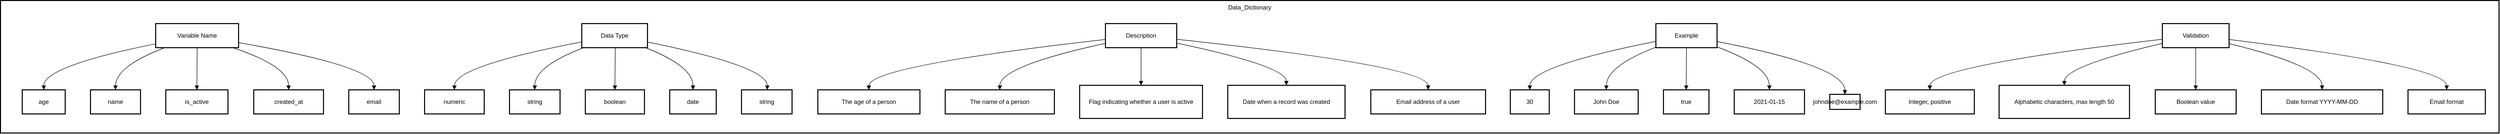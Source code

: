 <mxfile version="24.7.16">
  <diagram name="Page-1" id="1VcUDMPe4kyBtpAmth-k">
    <mxGraphModel>
      <root>
        <mxCell id="0" />
        <mxCell id="1" parent="0" />
        <mxCell id="2" value="Data_Dictionary" style="whiteSpace=wrap;strokeWidth=2;verticalAlign=top;" vertex="1" parent="1">
          <mxGeometry x="8" y="8" width="4943" height="264" as="geometry" />
        </mxCell>
        <mxCell id="3" value="Variable Name" style="whiteSpace=wrap;strokeWidth=2;" vertex="1" parent="2">
          <mxGeometry x="307" y="46" width="164" height="48" as="geometry" />
        </mxCell>
        <mxCell id="4" value="age" style="whiteSpace=wrap;strokeWidth=2;" vertex="1" parent="2">
          <mxGeometry x="43" y="178" width="85" height="48" as="geometry" />
        </mxCell>
        <mxCell id="5" value="name" style="whiteSpace=wrap;strokeWidth=2;" vertex="1" parent="2">
          <mxGeometry x="178" y="178" width="99" height="48" as="geometry" />
        </mxCell>
        <mxCell id="6" value="is_active" style="whiteSpace=wrap;strokeWidth=2;" vertex="1" parent="2">
          <mxGeometry x="327" y="178" width="123" height="48" as="geometry" />
        </mxCell>
        <mxCell id="7" value="created_at" style="whiteSpace=wrap;strokeWidth=2;" vertex="1" parent="2">
          <mxGeometry x="501" y="178" width="138" height="48" as="geometry" />
        </mxCell>
        <mxCell id="8" value="email" style="whiteSpace=wrap;strokeWidth=2;" vertex="1" parent="2">
          <mxGeometry x="689" y="178" width="100" height="48" as="geometry" />
        </mxCell>
        <mxCell id="9" value="Data Type" style="whiteSpace=wrap;strokeWidth=2;" vertex="1" parent="2">
          <mxGeometry x="1150" y="46" width="130" height="48" as="geometry" />
        </mxCell>
        <mxCell id="10" value="numeric" style="whiteSpace=wrap;strokeWidth=2;" vertex="1" parent="2">
          <mxGeometry x="839" y="178" width="118" height="48" as="geometry" />
        </mxCell>
        <mxCell id="11" value="string" style="whiteSpace=wrap;strokeWidth=2;" vertex="1" parent="2">
          <mxGeometry x="1007" y="178" width="100" height="48" as="geometry" />
        </mxCell>
        <mxCell id="12" value="boolean" style="whiteSpace=wrap;strokeWidth=2;" vertex="1" parent="2">
          <mxGeometry x="1157" y="178" width="117" height="48" as="geometry" />
        </mxCell>
        <mxCell id="13" value="date" style="whiteSpace=wrap;strokeWidth=2;" vertex="1" parent="2">
          <mxGeometry x="1324" y="178" width="92" height="48" as="geometry" />
        </mxCell>
        <mxCell id="14" value="string" style="whiteSpace=wrap;strokeWidth=2;" vertex="1" parent="2">
          <mxGeometry x="1466" y="178" width="100" height="48" as="geometry" />
        </mxCell>
        <mxCell id="15" value="Description" style="whiteSpace=wrap;strokeWidth=2;" vertex="1" parent="2">
          <mxGeometry x="2186" y="46" width="141" height="48" as="geometry" />
        </mxCell>
        <mxCell id="16" value="The age of a person" style="whiteSpace=wrap;strokeWidth=2;" vertex="1" parent="2">
          <mxGeometry x="1617" y="178" width="202" height="48" as="geometry" />
        </mxCell>
        <mxCell id="17" value="The name of a person" style="whiteSpace=wrap;strokeWidth=2;" vertex="1" parent="2">
          <mxGeometry x="1869" y="178" width="216" height="48" as="geometry" />
        </mxCell>
        <mxCell id="18" value="Flag indicating whether a user is active" style="whiteSpace=wrap;strokeWidth=2;" vertex="1" parent="2">
          <mxGeometry x="2135" y="169" width="243" height="66" as="geometry" />
        </mxCell>
        <mxCell id="19" value="Date when a record was created" style="whiteSpace=wrap;strokeWidth=2;" vertex="1" parent="2">
          <mxGeometry x="2428" y="169" width="232" height="66" as="geometry" />
        </mxCell>
        <mxCell id="20" value="Email address of a user" style="whiteSpace=wrap;strokeWidth=2;" vertex="1" parent="2">
          <mxGeometry x="2711" y="178" width="227" height="48" as="geometry" />
        </mxCell>
        <mxCell id="21" value="Example" style="whiteSpace=wrap;strokeWidth=2;" vertex="1" parent="2">
          <mxGeometry x="3275" y="46" width="121" height="48" as="geometry" />
        </mxCell>
        <mxCell id="22" value="30" style="whiteSpace=wrap;strokeWidth=2;" vertex="1" parent="2">
          <mxGeometry x="2987" y="178" width="77" height="48" as="geometry" />
        </mxCell>
        <mxCell id="23" value="John Doe" style="whiteSpace=wrap;strokeWidth=2;" vertex="1" parent="2">
          <mxGeometry x="3114" y="178" width="126" height="48" as="geometry" />
        </mxCell>
        <mxCell id="24" value="true" style="whiteSpace=wrap;strokeWidth=2;" vertex="1" parent="2">
          <mxGeometry x="3290" y="178" width="90" height="48" as="geometry" />
        </mxCell>
        <mxCell id="25" value="2021-01-15" style="whiteSpace=wrap;strokeWidth=2;" vertex="1" parent="2">
          <mxGeometry x="3430" y="178" width="139" height="48" as="geometry" />
        </mxCell>
        <mxCell id="26" value="johndoe@example.com" style="whiteSpace=wrap;strokeWidth=2;" vertex="1" parent="2">
          <mxGeometry x="3619" y="187" width="60" height="30" as="geometry" />
        </mxCell>
        <mxCell id="27" value="Validation" style="whiteSpace=wrap;strokeWidth=2;" vertex="1" parent="2">
          <mxGeometry x="4277" y="46" width="132" height="48" as="geometry" />
        </mxCell>
        <mxCell id="28" value="Integer, positive" style="whiteSpace=wrap;strokeWidth=2;" vertex="1" parent="2">
          <mxGeometry x="3729" y="178" width="176" height="48" as="geometry" />
        </mxCell>
        <mxCell id="29" value="Alphabetic characters, max length 50" style="whiteSpace=wrap;strokeWidth=2;" vertex="1" parent="2">
          <mxGeometry x="3954" y="169" width="258" height="66" as="geometry" />
        </mxCell>
        <mxCell id="30" value="Boolean value" style="whiteSpace=wrap;strokeWidth=2;" vertex="1" parent="2">
          <mxGeometry x="4263" y="178" width="160" height="48" as="geometry" />
        </mxCell>
        <mxCell id="31" value="Date format YYYY-MM-DD" style="whiteSpace=wrap;strokeWidth=2;" vertex="1" parent="2">
          <mxGeometry x="4473" y="178" width="240" height="48" as="geometry" />
        </mxCell>
        <mxCell id="32" value="Email format" style="whiteSpace=wrap;strokeWidth=2;" vertex="1" parent="2">
          <mxGeometry x="4763" y="178" width="153" height="48" as="geometry" />
        </mxCell>
        <mxCell id="33" value="" style="curved=1;startArrow=none;endArrow=block;exitX=0;exitY=0.84;entryX=0.5;entryY=-0.01;" edge="1" parent="2" source="3" target="4">
          <mxGeometry relative="1" as="geometry">
            <Array as="points">
              <mxPoint x="86" y="131" />
            </Array>
          </mxGeometry>
        </mxCell>
        <mxCell id="34" value="" style="curved=1;startArrow=none;endArrow=block;exitX=0.11;exitY=1;entryX=0.5;entryY=-0.01;" edge="1" parent="2" source="3" target="5">
          <mxGeometry relative="1" as="geometry">
            <Array as="points">
              <mxPoint x="228" y="131" />
            </Array>
          </mxGeometry>
        </mxCell>
        <mxCell id="35" value="" style="curved=1;startArrow=none;endArrow=block;exitX=0.5;exitY=1;entryX=0.5;entryY=-0.01;" edge="1" parent="2" source="3" target="6">
          <mxGeometry relative="1" as="geometry">
            <Array as="points" />
          </mxGeometry>
        </mxCell>
        <mxCell id="36" value="" style="curved=1;startArrow=none;endArrow=block;exitX=0.93;exitY=1;entryX=0.5;entryY=-0.01;" edge="1" parent="2" source="3" target="7">
          <mxGeometry relative="1" as="geometry">
            <Array as="points">
              <mxPoint x="570" y="131" />
            </Array>
          </mxGeometry>
        </mxCell>
        <mxCell id="37" value="" style="curved=1;startArrow=none;endArrow=block;exitX=1;exitY=0.79;entryX=0.5;entryY=-0.01;" edge="1" parent="2" source="3" target="8">
          <mxGeometry relative="1" as="geometry">
            <Array as="points">
              <mxPoint x="739" y="131" />
            </Array>
          </mxGeometry>
        </mxCell>
        <mxCell id="38" value="" style="curved=1;startArrow=none;endArrow=block;exitX=0;exitY=0.76;entryX=0.5;entryY=-0.01;" edge="1" parent="2" source="9" target="10">
          <mxGeometry relative="1" as="geometry">
            <Array as="points">
              <mxPoint x="898" y="131" />
            </Array>
          </mxGeometry>
        </mxCell>
        <mxCell id="39" value="" style="curved=1;startArrow=none;endArrow=block;exitX=0.03;exitY=1;entryX=0.5;entryY=-0.01;" edge="1" parent="2" source="9" target="11">
          <mxGeometry relative="1" as="geometry">
            <Array as="points">
              <mxPoint x="1057" y="131" />
            </Array>
          </mxGeometry>
        </mxCell>
        <mxCell id="40" value="" style="curved=1;startArrow=none;endArrow=block;exitX=0.51;exitY=1;entryX=0.5;entryY=-0.01;" edge="1" parent="2" source="9" target="12">
          <mxGeometry relative="1" as="geometry">
            <Array as="points" />
          </mxGeometry>
        </mxCell>
        <mxCell id="41" value="" style="curved=1;startArrow=none;endArrow=block;exitX=0.97;exitY=1;entryX=0.5;entryY=-0.01;" edge="1" parent="2" source="9" target="13">
          <mxGeometry relative="1" as="geometry">
            <Array as="points">
              <mxPoint x="1370" y="131" />
            </Array>
          </mxGeometry>
        </mxCell>
        <mxCell id="42" value="" style="curved=1;startArrow=none;endArrow=block;exitX=1.01;exitY=0.77;entryX=0.51;entryY=-0.01;" edge="1" parent="2" source="9" target="14">
          <mxGeometry relative="1" as="geometry">
            <Array as="points">
              <mxPoint x="1517" y="131" />
            </Array>
          </mxGeometry>
        </mxCell>
        <mxCell id="43" value="" style="curved=1;startArrow=none;endArrow=block;exitX=0;exitY=0.66;entryX=0.5;entryY=-0.01;" edge="1" parent="2" source="15" target="16">
          <mxGeometry relative="1" as="geometry">
            <Array as="points">
              <mxPoint x="1718" y="131" />
            </Array>
          </mxGeometry>
        </mxCell>
        <mxCell id="44" value="" style="curved=1;startArrow=none;endArrow=block;exitX=0;exitY=0.82;entryX=0.5;entryY=-0.01;" edge="1" parent="2" source="15" target="17">
          <mxGeometry relative="1" as="geometry">
            <Array as="points">
              <mxPoint x="1977" y="131" />
            </Array>
          </mxGeometry>
        </mxCell>
        <mxCell id="45" value="" style="curved=1;startArrow=none;endArrow=block;exitX=0.5;exitY=1;entryX=0.5;entryY=0;" edge="1" parent="2" source="15" target="18">
          <mxGeometry relative="1" as="geometry">
            <Array as="points" />
          </mxGeometry>
        </mxCell>
        <mxCell id="46" value="" style="curved=1;startArrow=none;endArrow=block;exitX=1;exitY=0.81;entryX=0.5;entryY=0;" edge="1" parent="2" source="15" target="19">
          <mxGeometry relative="1" as="geometry">
            <Array as="points">
              <mxPoint x="2544" y="131" />
            </Array>
          </mxGeometry>
        </mxCell>
        <mxCell id="47" value="" style="curved=1;startArrow=none;endArrow=block;exitX=1;exitY=0.65;entryX=0.5;entryY=-0.01;" edge="1" parent="2" source="15" target="20">
          <mxGeometry relative="1" as="geometry">
            <Array as="points">
              <mxPoint x="2824" y="131" />
            </Array>
          </mxGeometry>
        </mxCell>
        <mxCell id="48" value="" style="curved=1;startArrow=none;endArrow=block;exitX=0;exitY=0.74;entryX=0.5;entryY=-0.01;" edge="1" parent="2" source="21" target="22">
          <mxGeometry relative="1" as="geometry">
            <Array as="points">
              <mxPoint x="3026" y="131" />
            </Array>
          </mxGeometry>
        </mxCell>
        <mxCell id="49" value="" style="curved=1;startArrow=none;endArrow=block;exitX=0;exitY=0.98;entryX=0.5;entryY=-0.01;" edge="1" parent="2" source="21" target="23">
          <mxGeometry relative="1" as="geometry">
            <Array as="points">
              <mxPoint x="3177" y="131" />
            </Array>
          </mxGeometry>
        </mxCell>
        <mxCell id="50" value="" style="curved=1;startArrow=none;endArrow=block;exitX=0.5;exitY=1;entryX=0.5;entryY=-0.01;" edge="1" parent="2" source="21" target="24">
          <mxGeometry relative="1" as="geometry">
            <Array as="points" />
          </mxGeometry>
        </mxCell>
        <mxCell id="51" value="" style="curved=1;startArrow=none;endArrow=block;exitX=0.99;exitY=0.96;entryX=0.5;entryY=-0.01;" edge="1" parent="2" source="21" target="25">
          <mxGeometry relative="1" as="geometry">
            <Array as="points">
              <mxPoint x="3499" y="131" />
            </Array>
          </mxGeometry>
        </mxCell>
        <mxCell id="52" value="" style="curved=1;startArrow=none;endArrow=block;exitX=0.99;exitY=0.74;entryX=0.5;entryY=-0.01;" edge="1" parent="2" source="21" target="26">
          <mxGeometry relative="1" as="geometry">
            <Array as="points">
              <mxPoint x="3649" y="131" />
            </Array>
          </mxGeometry>
        </mxCell>
        <mxCell id="53" value="" style="curved=1;startArrow=none;endArrow=block;exitX=0;exitY=0.65;entryX=0.5;entryY=-0.01;" edge="1" parent="2" source="27" target="28">
          <mxGeometry relative="1" as="geometry">
            <Array as="points">
              <mxPoint x="3817" y="131" />
            </Array>
          </mxGeometry>
        </mxCell>
        <mxCell id="54" value="" style="curved=1;startArrow=none;endArrow=block;exitX=0;exitY=0.82;entryX=0.5;entryY=0;" edge="1" parent="2" source="27" target="29">
          <mxGeometry relative="1" as="geometry">
            <Array as="points">
              <mxPoint x="4084" y="131" />
            </Array>
          </mxGeometry>
        </mxCell>
        <mxCell id="55" value="" style="curved=1;startArrow=none;endArrow=block;exitX=0.5;exitY=1;entryX=0.5;entryY=-0.01;" edge="1" parent="2" source="27" target="30">
          <mxGeometry relative="1" as="geometry">
            <Array as="points" />
          </mxGeometry>
        </mxCell>
        <mxCell id="56" value="" style="curved=1;startArrow=none;endArrow=block;exitX=1;exitY=0.83;entryX=0.5;entryY=-0.01;" edge="1" parent="2" source="27" target="31">
          <mxGeometry relative="1" as="geometry">
            <Array as="points">
              <mxPoint x="4593" y="131" />
            </Array>
          </mxGeometry>
        </mxCell>
        <mxCell id="57" value="" style="curved=1;startArrow=none;endArrow=block;exitX=1;exitY=0.66;entryX=0.5;entryY=-0.01;" edge="1" parent="2" source="27" target="32">
          <mxGeometry relative="1" as="geometry">
            <Array as="points">
              <mxPoint x="4840" y="131" />
            </Array>
          </mxGeometry>
        </mxCell>
      </root>
    </mxGraphModel>
  </diagram>
</mxfile>
